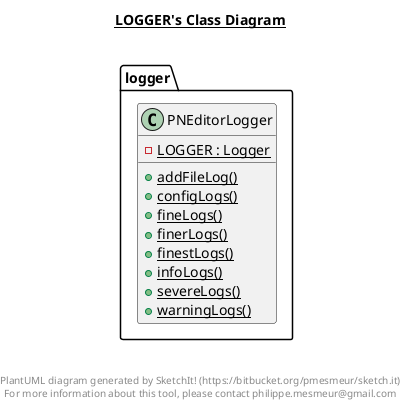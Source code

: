 @startuml

title __LOGGER's Class Diagram__\n

  namespace logger {
    class logger.PNEditorLogger {
        {static} - LOGGER : Logger
        {static} + addFileLog()
        {static} + configLogs()
        {static} + fineLogs()
        {static} + finerLogs()
        {static} + finestLogs()
        {static} + infoLogs()
        {static} + severeLogs()
        {static} + warningLogs()
    }
  }
  



right footer


PlantUML diagram generated by SketchIt! (https://bitbucket.org/pmesmeur/sketch.it)
For more information about this tool, please contact philippe.mesmeur@gmail.com
endfooter

@enduml
